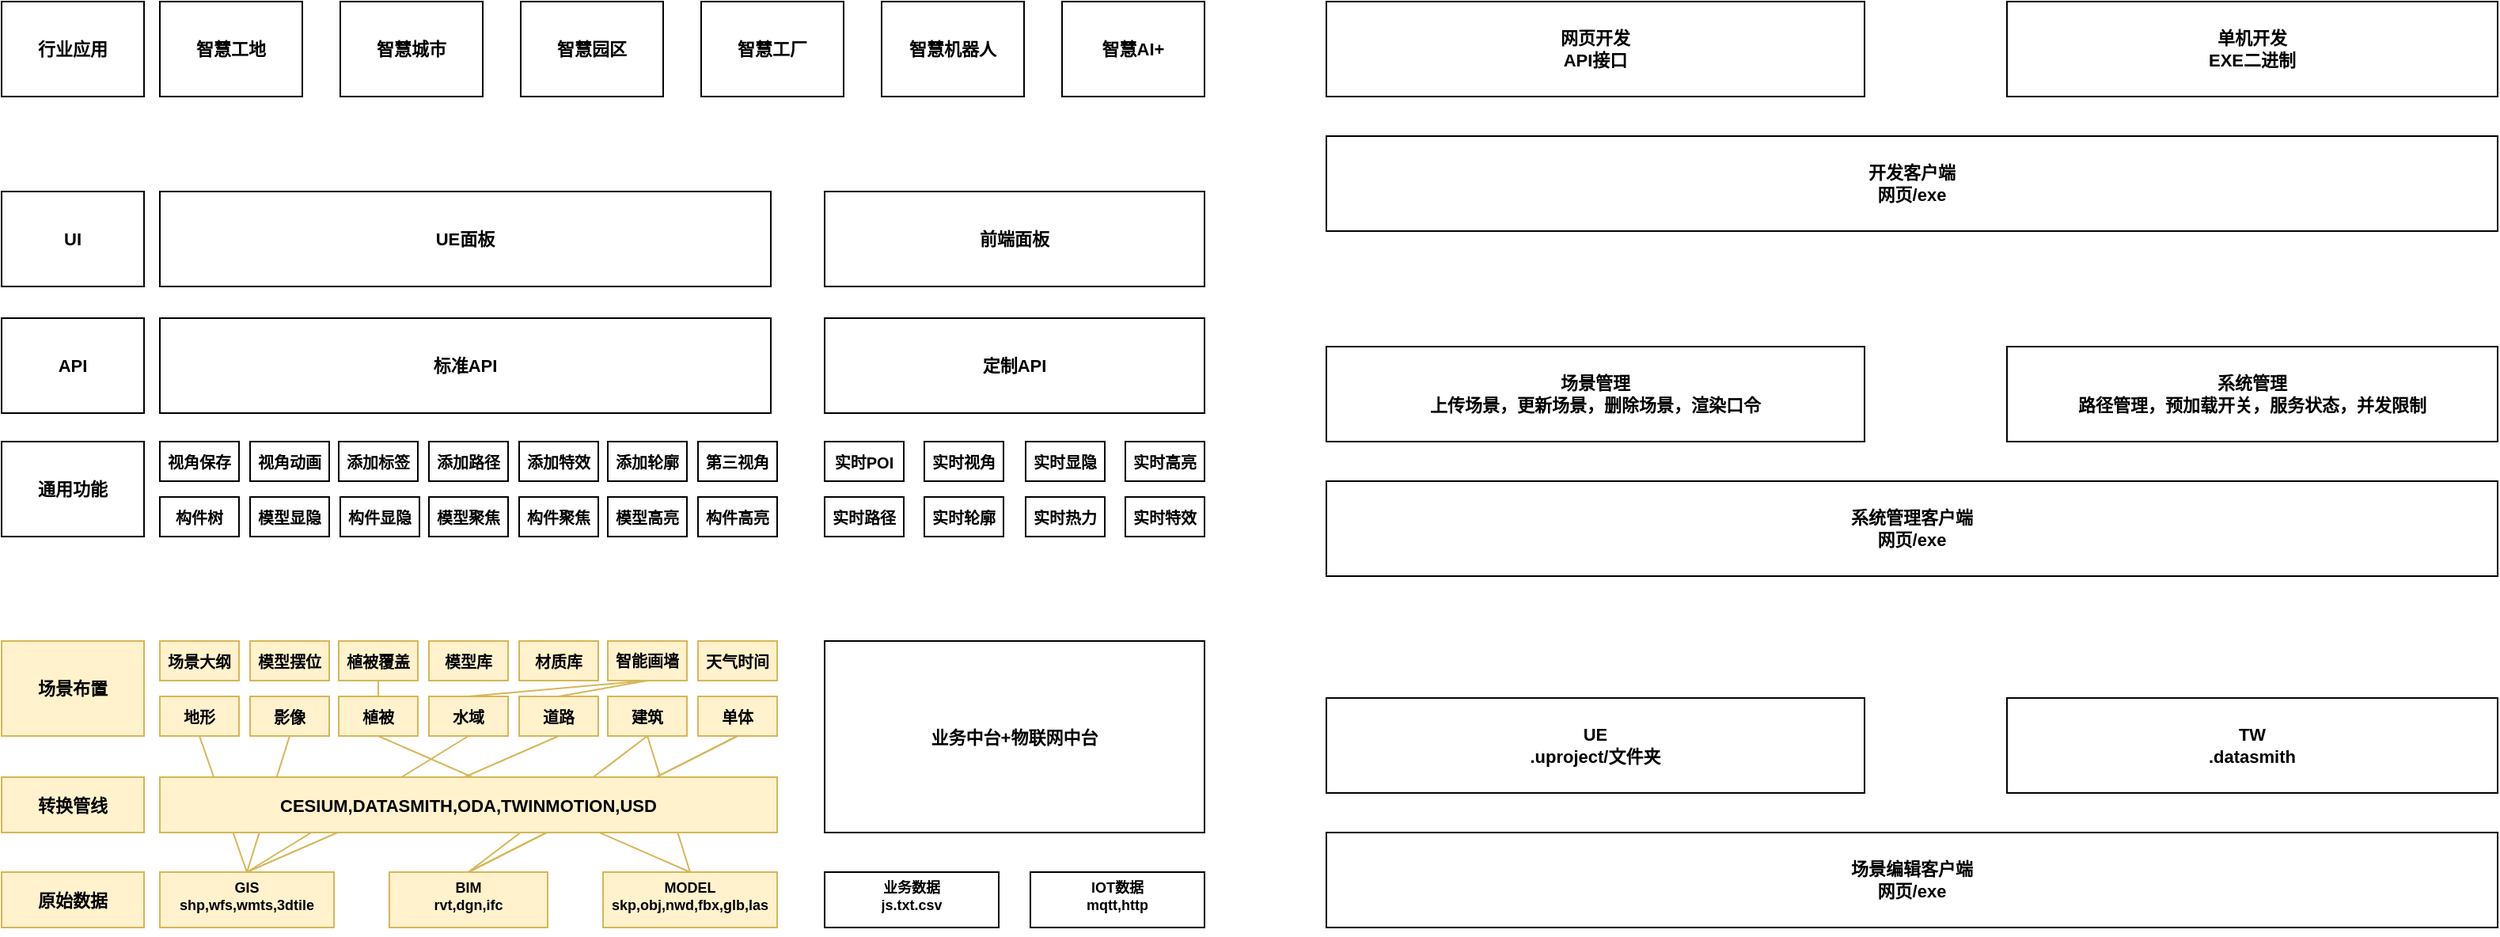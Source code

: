 <mxfile version="24.6.4" type="github">
  <diagram name="第 1 页" id="0yziPrTlGx9PvfhWouy7">
    <mxGraphModel dx="1195" dy="650" grid="1" gridSize="10" guides="1" tooltips="1" connect="1" arrows="1" fold="1" page="1" pageScale="1" pageWidth="827" pageHeight="1169" math="0" shadow="0">
      <root>
        <mxCell id="0" />
        <mxCell id="1" parent="0" />
        <mxCell id="981yPH26ms_cpOQFAlSB-1" value="BIM&#xa;rvt,dgn,ifc" style="text;whiteSpace=wrap;overflow=hidden;rounded=0;align=center;strokeColor=#d6b656;fillColor=#fff2cc;fontSize=9;spacing=0;fontStyle=1" parent="1" vertex="1">
          <mxGeometry x="279" y="620" width="100" height="35" as="geometry" />
        </mxCell>
        <mxCell id="981yPH26ms_cpOQFAlSB-2" value="MODEL&#xa;skp,obj,nwd,fbx,glb,las" style="text;whiteSpace=wrap;overflow=hidden;rounded=0;align=center;strokeColor=#d6b656;fillColor=#fff2cc;fontSize=9;spacing=0;fontStyle=1" parent="1" vertex="1">
          <mxGeometry x="414" y="620" width="110" height="35" as="geometry" />
        </mxCell>
        <mxCell id="981yPH26ms_cpOQFAlSB-3" value="GIS&#xa;shp,wfs,wmts,3dtile" style="text;whiteSpace=wrap;overflow=hidden;rounded=0;align=center;strokeColor=#d6b656;fillColor=#fff2cc;fontSize=9;spacing=0;fontStyle=1" parent="1" vertex="1">
          <mxGeometry x="134" y="620" width="110" height="35" as="geometry" />
        </mxCell>
        <mxCell id="981yPH26ms_cpOQFAlSB-4" value="地形" style="text;whiteSpace=wrap;overflow=hidden;rounded=0;align=center;strokeColor=#d6b656;fillColor=#fff2cc;fontSize=10;labelPosition=center;verticalLabelPosition=middle;verticalAlign=middle;flipH=1;fontStyle=1" parent="1" vertex="1">
          <mxGeometry x="134" y="509" width="50" height="25" as="geometry" />
        </mxCell>
        <mxCell id="981yPH26ms_cpOQFAlSB-5" value="影像" style="text;whiteSpace=wrap;overflow=hidden;rounded=0;align=center;strokeColor=#d6b656;fillColor=#fff2cc;fontSize=10;labelPosition=center;verticalLabelPosition=middle;verticalAlign=middle;flipH=1;fontStyle=1" parent="1" vertex="1">
          <mxGeometry x="191" y="509" width="50" height="25" as="geometry" />
        </mxCell>
        <mxCell id="981yPH26ms_cpOQFAlSB-6" value="道路" style="text;whiteSpace=wrap;overflow=hidden;rounded=0;align=center;strokeColor=#d6b656;fillColor=#fff2cc;fontSize=10;labelPosition=center;verticalLabelPosition=middle;verticalAlign=middle;flipH=1;fontStyle=1" parent="1" vertex="1">
          <mxGeometry x="361" y="509" width="50" height="25" as="geometry" />
        </mxCell>
        <mxCell id="981yPH26ms_cpOQFAlSB-7" value="水域" style="text;whiteSpace=wrap;overflow=hidden;rounded=0;align=center;strokeColor=#d6b656;fillColor=#fff2cc;fontSize=10;labelPosition=center;verticalLabelPosition=middle;verticalAlign=middle;flipH=1;fontStyle=1" parent="1" vertex="1">
          <mxGeometry x="304" y="509" width="50" height="25" as="geometry" />
        </mxCell>
        <mxCell id="981yPH26ms_cpOQFAlSB-8" value="植被" style="text;whiteSpace=wrap;overflow=hidden;rounded=0;align=center;strokeColor=#d6b656;fillColor=#fff2cc;fontSize=10;labelPosition=center;verticalLabelPosition=middle;verticalAlign=middle;flipH=1;fontStyle=1" parent="1" vertex="1">
          <mxGeometry x="247" y="509" width="50" height="25" as="geometry" />
        </mxCell>
        <mxCell id="981yPH26ms_cpOQFAlSB-9" value="建筑" style="text;whiteSpace=wrap;overflow=hidden;rounded=0;align=center;strokeColor=#d6b656;fillColor=#fff2cc;fontSize=10;labelPosition=center;verticalLabelPosition=middle;verticalAlign=middle;flipH=1;fontStyle=1" parent="1" vertex="1">
          <mxGeometry x="417" y="509" width="50" height="25" as="geometry" />
        </mxCell>
        <mxCell id="pltdYUiWtJvwTpkYsrbc-1" value="单体" style="text;whiteSpace=wrap;overflow=hidden;rounded=0;align=center;strokeColor=#d6b656;fillColor=#fff2cc;fontSize=10;labelPosition=center;verticalLabelPosition=middle;verticalAlign=middle;flipH=1;fontStyle=1" parent="1" vertex="1">
          <mxGeometry x="474" y="509" width="50" height="25" as="geometry" />
        </mxCell>
        <mxCell id="pltdYUiWtJvwTpkYsrbc-2" value="" style="endArrow=none;html=1;rounded=0;entryX=0.5;entryY=1;entryDx=0;entryDy=0;exitX=0.5;exitY=0;exitDx=0;exitDy=0;fillColor=#fff2cc;strokeColor=#d6b656;" parent="1" source="981yPH26ms_cpOQFAlSB-3" target="981yPH26ms_cpOQFAlSB-4" edge="1">
          <mxGeometry width="50" height="50" relative="1" as="geometry">
            <mxPoint x="184" y="550" as="sourcePoint" />
            <mxPoint x="234" y="500" as="targetPoint" />
          </mxGeometry>
        </mxCell>
        <mxCell id="pltdYUiWtJvwTpkYsrbc-3" value="" style="endArrow=none;html=1;rounded=0;entryX=0.5;entryY=1;entryDx=0;entryDy=0;exitX=0.5;exitY=0;exitDx=0;exitDy=0;fillColor=#fff2cc;strokeColor=#d6b656;" parent="1" source="981yPH26ms_cpOQFAlSB-3" target="981yPH26ms_cpOQFAlSB-5" edge="1">
          <mxGeometry width="50" height="50" relative="1" as="geometry">
            <mxPoint x="194" y="560" as="sourcePoint" />
            <mxPoint x="169" y="520" as="targetPoint" />
          </mxGeometry>
        </mxCell>
        <mxCell id="pltdYUiWtJvwTpkYsrbc-4" value="" style="endArrow=none;html=1;rounded=0;entryX=0.5;entryY=1;entryDx=0;entryDy=0;exitX=0.5;exitY=0;exitDx=0;exitDy=0;fillColor=#fff2cc;strokeColor=#d6b656;" parent="1" source="981yPH26ms_cpOQFAlSB-3" target="981yPH26ms_cpOQFAlSB-6" edge="1">
          <mxGeometry width="50" height="50" relative="1" as="geometry">
            <mxPoint x="194" y="560" as="sourcePoint" />
            <mxPoint x="226" y="520" as="targetPoint" />
          </mxGeometry>
        </mxCell>
        <mxCell id="9kN9pM6WHrieHIEHuWm_-1" value="" style="endArrow=none;html=1;rounded=0;entryX=0.5;entryY=1;entryDx=0;entryDy=0;exitX=0.5;exitY=0;exitDx=0;exitDy=0;fillColor=#fff2cc;strokeColor=#d6b656;" parent="1" source="981yPH26ms_cpOQFAlSB-1" target="pltdYUiWtJvwTpkYsrbc-1" edge="1">
          <mxGeometry width="50" height="50" relative="1" as="geometry">
            <mxPoint x="314" y="550" as="sourcePoint" />
            <mxPoint x="516" y="510" as="targetPoint" />
          </mxGeometry>
        </mxCell>
        <mxCell id="9kN9pM6WHrieHIEHuWm_-2" value="" style="endArrow=none;html=1;rounded=0;entryX=0.5;entryY=1;entryDx=0;entryDy=0;exitX=0.5;exitY=0;exitDx=0;exitDy=0;fillColor=#fff2cc;strokeColor=#d6b656;" parent="1" source="981yPH26ms_cpOQFAlSB-1" target="981yPH26ms_cpOQFAlSB-9" edge="1">
          <mxGeometry width="50" height="50" relative="1" as="geometry">
            <mxPoint x="324" y="560" as="sourcePoint" />
            <mxPoint x="509" y="520" as="targetPoint" />
          </mxGeometry>
        </mxCell>
        <mxCell id="9kN9pM6WHrieHIEHuWm_-3" value="" style="endArrow=none;html=1;rounded=0;entryX=0.5;entryY=1;entryDx=0;entryDy=0;exitX=0.5;exitY=0;exitDx=0;exitDy=0;fillColor=#fff2cc;strokeColor=#d6b656;" parent="1" source="981yPH26ms_cpOQFAlSB-3" target="981yPH26ms_cpOQFAlSB-7" edge="1">
          <mxGeometry width="50" height="50" relative="1" as="geometry">
            <mxPoint x="184" y="550" as="sourcePoint" />
            <mxPoint x="216" y="510" as="targetPoint" />
          </mxGeometry>
        </mxCell>
        <mxCell id="9kN9pM6WHrieHIEHuWm_-4" value="" style="endArrow=none;html=1;rounded=0;entryX=0.5;entryY=1;entryDx=0;entryDy=0;exitX=0.5;exitY=0;exitDx=0;exitDy=0;fillColor=#fff2cc;strokeColor=#d6b656;" parent="1" source="981yPH26ms_cpOQFAlSB-2" target="981yPH26ms_cpOQFAlSB-8" edge="1">
          <mxGeometry width="50" height="50" relative="1" as="geometry">
            <mxPoint x="454" y="550" as="sourcePoint" />
            <mxPoint x="639" y="510" as="targetPoint" />
          </mxGeometry>
        </mxCell>
        <mxCell id="9kN9pM6WHrieHIEHuWm_-5" value="" style="endArrow=none;html=1;rounded=0;entryX=0.5;entryY=1;entryDx=0;entryDy=0;exitX=0.5;exitY=0;exitDx=0;exitDy=0;fillColor=#fff2cc;strokeColor=#d6b656;" parent="1" source="981yPH26ms_cpOQFAlSB-1" target="pltdYUiWtJvwTpkYsrbc-1" edge="1">
          <mxGeometry width="50" height="50" relative="1" as="geometry">
            <mxPoint x="459" y="550" as="sourcePoint" />
            <mxPoint x="271" y="510" as="targetPoint" />
          </mxGeometry>
        </mxCell>
        <mxCell id="9kN9pM6WHrieHIEHuWm_-6" value="" style="endArrow=none;html=1;rounded=0;entryX=0.5;entryY=1;entryDx=0;entryDy=0;exitX=0.5;exitY=0;exitDx=0;exitDy=0;fillColor=#fff2cc;strokeColor=#d6b656;" parent="1" source="981yPH26ms_cpOQFAlSB-2" target="981yPH26ms_cpOQFAlSB-9" edge="1">
          <mxGeometry width="50" height="50" relative="1" as="geometry">
            <mxPoint x="458" y="550" as="sourcePoint" />
            <mxPoint x="498" y="510" as="targetPoint" />
          </mxGeometry>
        </mxCell>
        <mxCell id="9kN9pM6WHrieHIEHuWm_-12" value="原始数据" style="rounded=0;whiteSpace=wrap;html=1;fontSize=11;fontStyle=1;fillColor=#fff2cc;strokeColor=#d6b656;" parent="1" vertex="1">
          <mxGeometry x="34" y="620" width="90" height="35" as="geometry" />
        </mxCell>
        <mxCell id="9kN9pM6WHrieHIEHuWm_-13" value="场景布置" style="rounded=0;whiteSpace=wrap;html=1;fontSize=11;fontStyle=1;fillColor=#fff2cc;strokeColor=#d6b656;" parent="1" vertex="1">
          <mxGeometry x="34" y="474" width="90" height="60" as="geometry" />
        </mxCell>
        <mxCell id="9kN9pM6WHrieHIEHuWm_-14" value="模型摆位" style="text;whiteSpace=wrap;overflow=hidden;rounded=0;align=center;strokeColor=#d6b656;fillColor=#fff2cc;fontSize=10;labelPosition=center;verticalLabelPosition=middle;verticalAlign=middle;flipH=1;fontStyle=1" parent="1" vertex="1">
          <mxGeometry x="191" y="474" width="50" height="25" as="geometry" />
        </mxCell>
        <mxCell id="9kN9pM6WHrieHIEHuWm_-15" value="智能画墙" style="text;overflow=hidden;rounded=0;align=center;strokeColor=#d6b656;fillColor=#fff2cc;fontSize=10;labelPosition=center;verticalLabelPosition=middle;verticalAlign=middle;flipH=1;fontStyle=1" parent="1" vertex="1">
          <mxGeometry x="417" y="474" width="50" height="25" as="geometry" />
        </mxCell>
        <mxCell id="9kN9pM6WHrieHIEHuWm_-16" value="植被覆盖" style="text;whiteSpace=wrap;overflow=hidden;rounded=0;align=center;strokeColor=#d6b656;fillColor=#fff2cc;fontSize=10;labelPosition=center;verticalLabelPosition=middle;verticalAlign=middle;flipH=1;fontStyle=1" parent="1" vertex="1">
          <mxGeometry x="247" y="474" width="50" height="25" as="geometry" />
        </mxCell>
        <mxCell id="9kN9pM6WHrieHIEHuWm_-17" value="模型库" style="text;whiteSpace=wrap;overflow=hidden;rounded=0;align=center;strokeColor=#d6b656;fillColor=#fff2cc;fontSize=10;labelPosition=center;verticalLabelPosition=middle;verticalAlign=middle;flipH=1;fontStyle=1" parent="1" vertex="1">
          <mxGeometry x="304" y="474" width="50" height="25" as="geometry" />
        </mxCell>
        <mxCell id="9kN9pM6WHrieHIEHuWm_-18" value="材质库" style="text;whiteSpace=wrap;overflow=hidden;rounded=0;align=center;strokeColor=#d6b656;fillColor=#fff2cc;fontSize=10;labelPosition=center;verticalLabelPosition=middle;verticalAlign=middle;flipH=1;fontStyle=1" parent="1" vertex="1">
          <mxGeometry x="361" y="474" width="50" height="25" as="geometry" />
        </mxCell>
        <mxCell id="9kN9pM6WHrieHIEHuWm_-19" value="天气时间" style="text;whiteSpace=wrap;overflow=hidden;rounded=0;align=center;strokeColor=#d6b656;fillColor=#fff2cc;fontSize=10;labelPosition=center;verticalLabelPosition=middle;verticalAlign=middle;flipH=1;fontStyle=1" parent="1" vertex="1">
          <mxGeometry x="474" y="474" width="50" height="25" as="geometry" />
        </mxCell>
        <mxCell id="9kN9pM6WHrieHIEHuWm_-25" value="视角保存" style="text;whiteSpace=wrap;overflow=hidden;rounded=0;align=center;strokeColor=default;fillColor=none;fontSize=10;labelPosition=center;verticalLabelPosition=middle;verticalAlign=middle;flipH=1;fontStyle=1" parent="1" vertex="1">
          <mxGeometry x="134" y="348" width="50" height="25" as="geometry" />
        </mxCell>
        <mxCell id="9kN9pM6WHrieHIEHuWm_-26" value="通用功能" style="rounded=0;whiteSpace=wrap;fontSize=11;fontStyle=1" parent="1" vertex="1">
          <mxGeometry x="34" y="348" width="90" height="60" as="geometry" />
        </mxCell>
        <mxCell id="9kN9pM6WHrieHIEHuWm_-27" value="视角动画" style="text;whiteSpace=wrap;overflow=hidden;rounded=0;align=center;strokeColor=default;fillColor=none;fontSize=10;labelPosition=center;verticalLabelPosition=middle;verticalAlign=middle;flipH=1;fontStyle=1" parent="1" vertex="1">
          <mxGeometry x="191" y="348" width="50" height="25" as="geometry" />
        </mxCell>
        <mxCell id="9kN9pM6WHrieHIEHuWm_-28" value="添加标签" style="text;whiteSpace=wrap;overflow=hidden;rounded=0;align=center;strokeColor=default;fillColor=none;fontSize=10;labelPosition=center;verticalLabelPosition=middle;verticalAlign=middle;flipH=1;fontStyle=1" parent="1" vertex="1">
          <mxGeometry x="247" y="348" width="50" height="25" as="geometry" />
        </mxCell>
        <mxCell id="9kN9pM6WHrieHIEHuWm_-29" value="添加路径" style="text;whiteSpace=wrap;overflow=hidden;rounded=0;align=center;strokeColor=default;fillColor=none;fontSize=10;labelPosition=center;verticalLabelPosition=middle;verticalAlign=middle;flipH=1;fontStyle=1" parent="1" vertex="1">
          <mxGeometry x="304" y="348" width="50" height="25" as="geometry" />
        </mxCell>
        <mxCell id="9kN9pM6WHrieHIEHuWm_-30" value="添加特效" style="text;whiteSpace=wrap;overflow=hidden;rounded=0;align=center;strokeColor=default;fillColor=none;fontSize=10;labelPosition=center;verticalLabelPosition=middle;verticalAlign=middle;flipH=1;fontStyle=1" parent="1" vertex="1">
          <mxGeometry x="361" y="348" width="50" height="25" as="geometry" />
        </mxCell>
        <mxCell id="9kN9pM6WHrieHIEHuWm_-32" value="添加轮廓" style="text;whiteSpace=wrap;overflow=hidden;rounded=0;align=center;strokeColor=default;fillColor=none;fontSize=10;labelPosition=center;verticalLabelPosition=middle;verticalAlign=middle;flipH=1;fontStyle=1" parent="1" vertex="1">
          <mxGeometry x="417" y="348" width="50" height="25" as="geometry" />
        </mxCell>
        <mxCell id="9kN9pM6WHrieHIEHuWm_-33" value="第三视角" style="text;whiteSpace=wrap;overflow=hidden;rounded=0;align=center;strokeColor=default;fillColor=none;fontSize=10;labelPosition=center;verticalLabelPosition=middle;verticalAlign=middle;flipH=1;fontStyle=1" parent="1" vertex="1">
          <mxGeometry x="474" y="348" width="50" height="25" as="geometry" />
        </mxCell>
        <mxCell id="9kN9pM6WHrieHIEHuWm_-34" value="模型显隐" style="text;whiteSpace=wrap;overflow=hidden;rounded=0;align=center;strokeColor=default;fillColor=none;fontSize=10;labelPosition=center;verticalLabelPosition=middle;verticalAlign=middle;flipH=1;fontStyle=1" parent="1" vertex="1">
          <mxGeometry x="191" y="383" width="50" height="25" as="geometry" />
        </mxCell>
        <mxCell id="9kN9pM6WHrieHIEHuWm_-35" value="构件显隐" style="text;whiteSpace=wrap;overflow=hidden;rounded=0;align=center;strokeColor=default;fillColor=none;fontSize=10;labelPosition=center;verticalLabelPosition=middle;verticalAlign=middle;flipH=1;fontStyle=1" parent="1" vertex="1">
          <mxGeometry x="248" y="383" width="50" height="25" as="geometry" />
        </mxCell>
        <mxCell id="9kN9pM6WHrieHIEHuWm_-36" value="构件树" style="text;whiteSpace=wrap;overflow=hidden;rounded=0;align=center;strokeColor=default;fillColor=none;fontSize=10;labelPosition=center;verticalLabelPosition=middle;verticalAlign=middle;flipH=1;fontStyle=1" parent="1" vertex="1">
          <mxGeometry x="134" y="383" width="50" height="25" as="geometry" />
        </mxCell>
        <mxCell id="9kN9pM6WHrieHIEHuWm_-37" value="场景大纲" style="text;whiteSpace=wrap;overflow=hidden;rounded=0;align=center;strokeColor=#d6b656;fillColor=#fff2cc;fontSize=10;labelPosition=center;verticalLabelPosition=middle;verticalAlign=middle;flipH=1;fontStyle=1" parent="1" vertex="1">
          <mxGeometry x="134" y="474" width="50" height="25" as="geometry" />
        </mxCell>
        <mxCell id="9kN9pM6WHrieHIEHuWm_-39" value="CESIUM,DATASMITH,ODA,TWINMOTION,USD" style="rounded=0;whiteSpace=wrap;html=1;fontSize=11;fontStyle=1;fillColor=#fff2cc;strokeColor=#d6b656;" parent="1" vertex="1">
          <mxGeometry x="134" y="560" width="390" height="35" as="geometry" />
        </mxCell>
        <mxCell id="9kN9pM6WHrieHIEHuWm_-41" value="转换管线" style="rounded=0;whiteSpace=wrap;html=1;fontSize=11;fontStyle=1;fillColor=#fff2cc;strokeColor=#d6b656;" parent="1" vertex="1">
          <mxGeometry x="34" y="560" width="90" height="35" as="geometry" />
        </mxCell>
        <mxCell id="9kN9pM6WHrieHIEHuWm_-42" value="" style="endArrow=none;html=1;rounded=0;entryX=0.5;entryY=1;entryDx=0;entryDy=0;exitX=0.5;exitY=0;exitDx=0;exitDy=0;fillColor=#fff2cc;strokeColor=#d6b656;" parent="1" source="981yPH26ms_cpOQFAlSB-7" target="9kN9pM6WHrieHIEHuWm_-15" edge="1">
          <mxGeometry width="50" height="50" relative="1" as="geometry">
            <mxPoint x="329" y="519" as="sourcePoint" />
            <mxPoint x="379" y="469" as="targetPoint" />
          </mxGeometry>
        </mxCell>
        <mxCell id="9kN9pM6WHrieHIEHuWm_-43" value="" style="endArrow=none;html=1;rounded=0;entryX=0.5;entryY=1;entryDx=0;entryDy=0;exitX=0.5;exitY=0;exitDx=0;exitDy=0;fillColor=#fff2cc;strokeColor=#d6b656;" parent="1" source="981yPH26ms_cpOQFAlSB-6" target="9kN9pM6WHrieHIEHuWm_-15" edge="1">
          <mxGeometry width="50" height="50" relative="1" as="geometry">
            <mxPoint x="379" y="519" as="sourcePoint" />
            <mxPoint x="492" y="499" as="targetPoint" />
          </mxGeometry>
        </mxCell>
        <mxCell id="9kN9pM6WHrieHIEHuWm_-44" value="" style="endArrow=none;html=1;rounded=0;entryX=0.5;entryY=1;entryDx=0;entryDy=0;exitX=0.5;exitY=0;exitDx=0;exitDy=0;fillColor=#fff2cc;strokeColor=#d6b656;" parent="1" source="981yPH26ms_cpOQFAlSB-8" target="9kN9pM6WHrieHIEHuWm_-16" edge="1">
          <mxGeometry width="50" height="50" relative="1" as="geometry">
            <mxPoint x="266" y="519" as="sourcePoint" />
            <mxPoint x="379" y="499" as="targetPoint" />
          </mxGeometry>
        </mxCell>
        <mxCell id="9kN9pM6WHrieHIEHuWm_-49" value="模型聚焦" style="text;whiteSpace=wrap;overflow=hidden;rounded=0;align=center;strokeColor=default;fillColor=none;fontSize=10;labelPosition=center;verticalLabelPosition=middle;verticalAlign=middle;flipH=1;fontStyle=1" parent="1" vertex="1">
          <mxGeometry x="304" y="383" width="50" height="25" as="geometry" />
        </mxCell>
        <mxCell id="9kN9pM6WHrieHIEHuWm_-50" value="构件聚焦" style="text;whiteSpace=wrap;overflow=hidden;rounded=0;align=center;strokeColor=default;fillColor=none;fontSize=10;labelPosition=center;verticalLabelPosition=middle;verticalAlign=middle;flipH=1;fontStyle=1" parent="1" vertex="1">
          <mxGeometry x="361" y="383" width="50" height="25" as="geometry" />
        </mxCell>
        <mxCell id="9kN9pM6WHrieHIEHuWm_-51" value="模型高亮" style="text;whiteSpace=wrap;overflow=hidden;rounded=0;align=center;strokeColor=default;fillColor=none;fontSize=10;labelPosition=center;verticalLabelPosition=middle;verticalAlign=middle;flipH=1;fontStyle=1" parent="1" vertex="1">
          <mxGeometry x="417" y="383" width="50" height="25" as="geometry" />
        </mxCell>
        <mxCell id="9kN9pM6WHrieHIEHuWm_-52" value="构件高亮" style="text;whiteSpace=wrap;overflow=hidden;rounded=0;align=center;strokeColor=default;fillColor=none;fontSize=10;labelPosition=center;verticalLabelPosition=middle;verticalAlign=middle;flipH=1;fontStyle=1" parent="1" vertex="1">
          <mxGeometry x="474" y="383" width="50" height="25" as="geometry" />
        </mxCell>
        <mxCell id="9kN9pM6WHrieHIEHuWm_-54" value="业务数据&#xa;js.txt.csv" style="text;whiteSpace=wrap;overflow=hidden;rounded=0;align=center;strokeColor=default;fillColor=none;fontSize=9;spacing=0;fontStyle=1" parent="1" vertex="1">
          <mxGeometry x="554" y="620" width="110" height="35" as="geometry" />
        </mxCell>
        <mxCell id="9kN9pM6WHrieHIEHuWm_-55" value="IOT数据&#xa;mqtt,http" style="text;whiteSpace=wrap;overflow=hidden;rounded=0;align=center;strokeColor=default;fillColor=none;fontSize=9;spacing=0;fontStyle=1" parent="1" vertex="1">
          <mxGeometry x="684" y="620" width="110" height="35" as="geometry" />
        </mxCell>
        <mxCell id="9kN9pM6WHrieHIEHuWm_-56" value="业务中台+物联网中台" style="rounded=0;whiteSpace=wrap;html=1;fontSize=11;fontStyle=1" parent="1" vertex="1">
          <mxGeometry x="554" y="474" width="240" height="121" as="geometry" />
        </mxCell>
        <mxCell id="9kN9pM6WHrieHIEHuWm_-57" value="实时轮廓" style="text;whiteSpace=wrap;overflow=hidden;rounded=0;align=center;strokeColor=default;fillColor=none;fontSize=10;labelPosition=center;verticalLabelPosition=middle;verticalAlign=middle;flipH=1;fontStyle=1" parent="1" vertex="1">
          <mxGeometry x="617" y="383" width="50" height="25" as="geometry" />
        </mxCell>
        <mxCell id="9kN9pM6WHrieHIEHuWm_-58" value="实时POI" style="text;whiteSpace=wrap;overflow=hidden;rounded=0;align=center;strokeColor=default;fillColor=none;fontSize=10;labelPosition=center;verticalLabelPosition=middle;verticalAlign=middle;flipH=1;fontStyle=1" parent="1" vertex="1">
          <mxGeometry x="554" y="348" width="50" height="25" as="geometry" />
        </mxCell>
        <mxCell id="9kN9pM6WHrieHIEHuWm_-59" value="实时路径" style="text;whiteSpace=wrap;overflow=hidden;rounded=0;align=center;strokeColor=default;fillColor=none;fontSize=10;labelPosition=center;verticalLabelPosition=middle;verticalAlign=middle;flipH=1;fontStyle=1" parent="1" vertex="1">
          <mxGeometry x="554" y="383" width="50" height="25" as="geometry" />
        </mxCell>
        <mxCell id="9kN9pM6WHrieHIEHuWm_-60" value="实时视角" style="text;whiteSpace=wrap;overflow=hidden;rounded=0;align=center;strokeColor=default;fillColor=none;fontSize=10;labelPosition=center;verticalLabelPosition=middle;verticalAlign=middle;flipH=1;fontStyle=1" parent="1" vertex="1">
          <mxGeometry x="617" y="348" width="50" height="25" as="geometry" />
        </mxCell>
        <mxCell id="9kN9pM6WHrieHIEHuWm_-62" value="实时高亮" style="text;whiteSpace=wrap;overflow=hidden;rounded=0;align=center;strokeColor=default;fillColor=none;fontSize=10;labelPosition=center;verticalLabelPosition=middle;verticalAlign=middle;flipH=1;fontStyle=1" parent="1" vertex="1">
          <mxGeometry x="744" y="348" width="50" height="25" as="geometry" />
        </mxCell>
        <mxCell id="9kN9pM6WHrieHIEHuWm_-63" value="实时显隐" style="text;whiteSpace=wrap;overflow=hidden;rounded=0;align=center;strokeColor=default;fillColor=none;fontSize=10;labelPosition=center;verticalLabelPosition=middle;verticalAlign=middle;flipH=1;fontStyle=1" parent="1" vertex="1">
          <mxGeometry x="681" y="348" width="50" height="25" as="geometry" />
        </mxCell>
        <mxCell id="9kN9pM6WHrieHIEHuWm_-64" value="实时热力" style="text;whiteSpace=wrap;overflow=hidden;rounded=0;align=center;strokeColor=default;fillColor=none;fontSize=10;labelPosition=center;verticalLabelPosition=middle;verticalAlign=middle;flipH=1;fontStyle=1" parent="1" vertex="1">
          <mxGeometry x="681" y="383" width="50" height="25" as="geometry" />
        </mxCell>
        <mxCell id="9kN9pM6WHrieHIEHuWm_-66" value="实时特效" style="text;whiteSpace=wrap;overflow=hidden;rounded=0;align=center;strokeColor=default;fillColor=none;fontSize=10;labelPosition=center;verticalLabelPosition=middle;verticalAlign=middle;flipH=1;fontStyle=1" parent="1" vertex="1">
          <mxGeometry x="744" y="383" width="50" height="25" as="geometry" />
        </mxCell>
        <mxCell id="9kN9pM6WHrieHIEHuWm_-67" value="UI" style="rounded=0;whiteSpace=wrap;fontSize=11;fontStyle=1" parent="1" vertex="1">
          <mxGeometry x="34" y="190" width="90" height="60" as="geometry" />
        </mxCell>
        <mxCell id="9kN9pM6WHrieHIEHuWm_-68" value="UE面板" style="rounded=0;whiteSpace=wrap;fontSize=11;fontStyle=1" parent="1" vertex="1">
          <mxGeometry x="134" y="190" width="386" height="60" as="geometry" />
        </mxCell>
        <mxCell id="9kN9pM6WHrieHIEHuWm_-69" value="前端面板" style="rounded=0;whiteSpace=wrap;fontSize=11;fontStyle=1" parent="1" vertex="1">
          <mxGeometry x="554" y="190" width="240" height="60" as="geometry" />
        </mxCell>
        <mxCell id="9kN9pM6WHrieHIEHuWm_-70" value="行业应用" style="rounded=0;whiteSpace=wrap;fontSize=11;fontStyle=1" parent="1" vertex="1">
          <mxGeometry x="34" y="70" width="90" height="60" as="geometry" />
        </mxCell>
        <mxCell id="9kN9pM6WHrieHIEHuWm_-71" value="智慧城市" style="rounded=0;whiteSpace=wrap;fontSize=11;fontStyle=1" parent="1" vertex="1">
          <mxGeometry x="248" y="70" width="90" height="60" as="geometry" />
        </mxCell>
        <mxCell id="9kN9pM6WHrieHIEHuWm_-72" value="智慧工地" style="rounded=0;whiteSpace=wrap;fontSize=11;fontStyle=1" parent="1" vertex="1">
          <mxGeometry x="134" y="70" width="90" height="60" as="geometry" />
        </mxCell>
        <mxCell id="9kN9pM6WHrieHIEHuWm_-73" value="智慧园区" style="rounded=0;whiteSpace=wrap;fontSize=11;fontStyle=1" parent="1" vertex="1">
          <mxGeometry x="362" y="70" width="90" height="60" as="geometry" />
        </mxCell>
        <mxCell id="9kN9pM6WHrieHIEHuWm_-74" value="智慧工厂" style="rounded=0;whiteSpace=wrap;fontSize=11;fontStyle=1" parent="1" vertex="1">
          <mxGeometry x="476" y="70" width="90" height="60" as="geometry" />
        </mxCell>
        <mxCell id="9kN9pM6WHrieHIEHuWm_-75" value="智慧机器人" style="rounded=0;whiteSpace=wrap;fontSize=11;fontStyle=1" parent="1" vertex="1">
          <mxGeometry x="590" y="70" width="90" height="60" as="geometry" />
        </mxCell>
        <mxCell id="9kN9pM6WHrieHIEHuWm_-76" value="智慧AI+" style="rounded=0;whiteSpace=wrap;fontSize=11;fontStyle=1" parent="1" vertex="1">
          <mxGeometry x="704" y="70" width="90" height="60" as="geometry" />
        </mxCell>
        <mxCell id="9kN9pM6WHrieHIEHuWm_-77" value="API" style="rounded=0;whiteSpace=wrap;fontSize=11;fontStyle=1" parent="1" vertex="1">
          <mxGeometry x="34" y="270" width="90" height="60" as="geometry" />
        </mxCell>
        <mxCell id="9kN9pM6WHrieHIEHuWm_-78" value="标准API" style="rounded=0;whiteSpace=wrap;fontSize=11;fontStyle=1" parent="1" vertex="1">
          <mxGeometry x="134" y="270" width="386" height="60" as="geometry" />
        </mxCell>
        <mxCell id="QSi5W7rZJSZRLODXNmnk-1" value="定制API" style="rounded=0;whiteSpace=wrap;fontSize=11;fontStyle=1" vertex="1" parent="1">
          <mxGeometry x="554" y="270" width="240" height="60" as="geometry" />
        </mxCell>
        <mxCell id="QSi5W7rZJSZRLODXNmnk-2" value="系统管理客户端&#xa;网页/exe" style="rounded=0;whiteSpace=wrap;fontSize=11;fontStyle=1" vertex="1" parent="1">
          <mxGeometry x="871" y="373" width="740" height="60" as="geometry" />
        </mxCell>
        <mxCell id="QSi5W7rZJSZRLODXNmnk-4" value="UE&#xa;.uproject/文件夹" style="rounded=0;whiteSpace=wrap;fontSize=11;fontStyle=1" vertex="1" parent="1">
          <mxGeometry x="871" y="510" width="340" height="60" as="geometry" />
        </mxCell>
        <mxCell id="QSi5W7rZJSZRLODXNmnk-5" value="TW&#xa;.datasmith" style="rounded=0;whiteSpace=wrap;fontSize=11;fontStyle=1" vertex="1" parent="1">
          <mxGeometry x="1301" y="510" width="310" height="60" as="geometry" />
        </mxCell>
        <mxCell id="QSi5W7rZJSZRLODXNmnk-6" value="场景编辑客户端&#xa;网页/exe" style="rounded=0;whiteSpace=wrap;fontSize=11;fontStyle=1" vertex="1" parent="1">
          <mxGeometry x="871" y="595" width="740" height="60" as="geometry" />
        </mxCell>
        <mxCell id="QSi5W7rZJSZRLODXNmnk-8" value="系统管理&#xa;路径管理，预加载开关，服务状态，并发限制" style="rounded=0;whiteSpace=wrap;fontSize=11;fontStyle=1" vertex="1" parent="1">
          <mxGeometry x="1301" y="288" width="310" height="60" as="geometry" />
        </mxCell>
        <mxCell id="QSi5W7rZJSZRLODXNmnk-9" value="场景管理&#xa;上传场景，更新场景，删除场景，渲染口令" style="rounded=0;whiteSpace=wrap;fontSize=11;fontStyle=1" vertex="1" parent="1">
          <mxGeometry x="871" y="288" width="340" height="60" as="geometry" />
        </mxCell>
        <mxCell id="QSi5W7rZJSZRLODXNmnk-10" value="开发客户端&#xa;网页/exe" style="rounded=0;whiteSpace=wrap;fontSize=11;fontStyle=1" vertex="1" parent="1">
          <mxGeometry x="871" y="155" width="740" height="60" as="geometry" />
        </mxCell>
        <mxCell id="QSi5W7rZJSZRLODXNmnk-11" value="单机开发&#xa;EXE二进制" style="rounded=0;whiteSpace=wrap;fontSize=11;fontStyle=1" vertex="1" parent="1">
          <mxGeometry x="1301" y="70" width="310" height="60" as="geometry" />
        </mxCell>
        <mxCell id="QSi5W7rZJSZRLODXNmnk-12" value="网页开发&#xa;API接口" style="rounded=0;whiteSpace=wrap;fontSize=11;fontStyle=1" vertex="1" parent="1">
          <mxGeometry x="871" y="70" width="340" height="60" as="geometry" />
        </mxCell>
      </root>
    </mxGraphModel>
  </diagram>
</mxfile>
